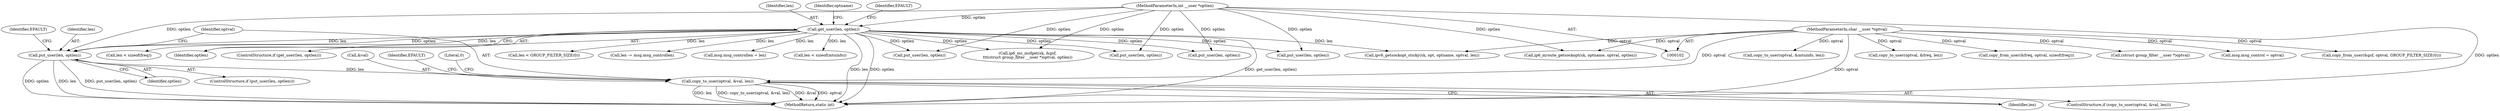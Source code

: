 digraph "0_linux_45f6fad84cc305103b28d73482b344d7f5b76f39_10@API" {
"1001029" [label="(Call,copy_to_user(optval, &val, len))"];
"1000106" [label="(MethodParameterIn,char __user *optval)"];
"1001022" [label="(Call,put_user(len, optlen))"];
"1000127" [label="(Call,get_user(len, optlen))"];
"1000107" [label="(MethodParameterIn,int __user *optlen)"];
"1000106" [label="(MethodParameterIn,char __user *optval)"];
"1000126" [label="(ControlStructure,if (get_user(len, optlen)))"];
"1001031" [label="(Call,&val)"];
"1001024" [label="(Identifier,optlen)"];
"1001029" [label="(Call,copy_to_user(optval, &val, len))"];
"1000178" [label="(Call,len < GROUP_FILTER_SIZE(0))"];
"1000743" [label="(Call,put_user(len, optlen))"];
"1001030" [label="(Identifier,optval)"];
"1000477" [label="(Call,put_user(len, optlen))"];
"1000471" [label="(Call,len -= msg.msg_controllen)"];
"1000937" [label="(Call,put_user(len, optlen))"];
"1001033" [label="(Identifier,len)"];
"1000944" [label="(Call,copy_to_user(optval, &freq, len))"];
"1000890" [label="(Call,copy_from_user(&freq, optval, sizeof(freq)))"];
"1000214" [label="(Call,(struct group_filter __user *)optval)"];
"1000240" [label="(Call,msg.msg_controllen = len)"];
"1000235" [label="(Call,msg.msg_control = optval)"];
"1000750" [label="(Call,copy_to_user(optval, &mtuinfo, len))"];
"1001021" [label="(ControlStructure,if (put_user(len, optlen)))"];
"1001027" [label="(Identifier,EFAULT)"];
"1000134" [label="(Identifier,optname)"];
"1000703" [label="(Call,len < sizeof(mtuinfo))"];
"1001039" [label="(MethodReturn,static int)"];
"1000596" [label="(Call,ipv6_getsockopt_sticky(sk, opt, optname, optval, len))"];
"1000107" [label="(MethodParameterIn,int __user *optlen)"];
"1000121" [label="(Call,ip6_mroute_getsockopt(sk, optname, optval, optlen))"];
"1000882" [label="(Call,len < sizeof(freq))"];
"1001038" [label="(Literal,0)"];
"1000611" [label="(Call,put_user(len, optlen))"];
"1000186" [label="(Call,copy_from_user(&gsf, optval, GROUP_FILTER_SIZE(0)))"];
"1001036" [label="(Identifier,EFAULT)"];
"1001022" [label="(Call,put_user(len, optlen))"];
"1001023" [label="(Identifier,len)"];
"1000129" [label="(Identifier,optlen)"];
"1000127" [label="(Call,get_user(len, optlen))"];
"1000132" [label="(Identifier,EFAULT)"];
"1000128" [label="(Identifier,len)"];
"1001028" [label="(ControlStructure,if (copy_to_user(optval, &val, len)))"];
"1000210" [label="(Call,ip6_mc_msfget(sk, &gsf,\n\t\t\t(struct group_filter __user *)optval, optlen))"];
"1001029" -> "1001028"  [label="AST: "];
"1001029" -> "1001033"  [label="CFG: "];
"1001030" -> "1001029"  [label="AST: "];
"1001031" -> "1001029"  [label="AST: "];
"1001033" -> "1001029"  [label="AST: "];
"1001036" -> "1001029"  [label="CFG: "];
"1001038" -> "1001029"  [label="CFG: "];
"1001029" -> "1001039"  [label="DDG: optval"];
"1001029" -> "1001039"  [label="DDG: len"];
"1001029" -> "1001039"  [label="DDG: copy_to_user(optval, &val, len)"];
"1001029" -> "1001039"  [label="DDG: &val"];
"1000106" -> "1001029"  [label="DDG: optval"];
"1001022" -> "1001029"  [label="DDG: len"];
"1000106" -> "1000102"  [label="AST: "];
"1000106" -> "1001039"  [label="DDG: optval"];
"1000106" -> "1000121"  [label="DDG: optval"];
"1000106" -> "1000186"  [label="DDG: optval"];
"1000106" -> "1000214"  [label="DDG: optval"];
"1000106" -> "1000235"  [label="DDG: optval"];
"1000106" -> "1000596"  [label="DDG: optval"];
"1000106" -> "1000750"  [label="DDG: optval"];
"1000106" -> "1000890"  [label="DDG: optval"];
"1000106" -> "1000944"  [label="DDG: optval"];
"1001022" -> "1001021"  [label="AST: "];
"1001022" -> "1001024"  [label="CFG: "];
"1001023" -> "1001022"  [label="AST: "];
"1001024" -> "1001022"  [label="AST: "];
"1001027" -> "1001022"  [label="CFG: "];
"1001030" -> "1001022"  [label="CFG: "];
"1001022" -> "1001039"  [label="DDG: optlen"];
"1001022" -> "1001039"  [label="DDG: len"];
"1001022" -> "1001039"  [label="DDG: put_user(len, optlen)"];
"1000127" -> "1001022"  [label="DDG: len"];
"1000127" -> "1001022"  [label="DDG: optlen"];
"1000107" -> "1001022"  [label="DDG: optlen"];
"1000127" -> "1000126"  [label="AST: "];
"1000127" -> "1000129"  [label="CFG: "];
"1000128" -> "1000127"  [label="AST: "];
"1000129" -> "1000127"  [label="AST: "];
"1000132" -> "1000127"  [label="CFG: "];
"1000134" -> "1000127"  [label="CFG: "];
"1000127" -> "1001039"  [label="DDG: optlen"];
"1000127" -> "1001039"  [label="DDG: get_user(len, optlen)"];
"1000127" -> "1001039"  [label="DDG: len"];
"1000107" -> "1000127"  [label="DDG: optlen"];
"1000127" -> "1000178"  [label="DDG: len"];
"1000127" -> "1000210"  [label="DDG: optlen"];
"1000127" -> "1000240"  [label="DDG: len"];
"1000127" -> "1000471"  [label="DDG: len"];
"1000127" -> "1000477"  [label="DDG: optlen"];
"1000127" -> "1000596"  [label="DDG: len"];
"1000127" -> "1000611"  [label="DDG: optlen"];
"1000127" -> "1000703"  [label="DDG: len"];
"1000127" -> "1000743"  [label="DDG: optlen"];
"1000127" -> "1000882"  [label="DDG: len"];
"1000127" -> "1000937"  [label="DDG: optlen"];
"1000107" -> "1000102"  [label="AST: "];
"1000107" -> "1001039"  [label="DDG: optlen"];
"1000107" -> "1000121"  [label="DDG: optlen"];
"1000107" -> "1000210"  [label="DDG: optlen"];
"1000107" -> "1000477"  [label="DDG: optlen"];
"1000107" -> "1000611"  [label="DDG: optlen"];
"1000107" -> "1000743"  [label="DDG: optlen"];
"1000107" -> "1000937"  [label="DDG: optlen"];
}

